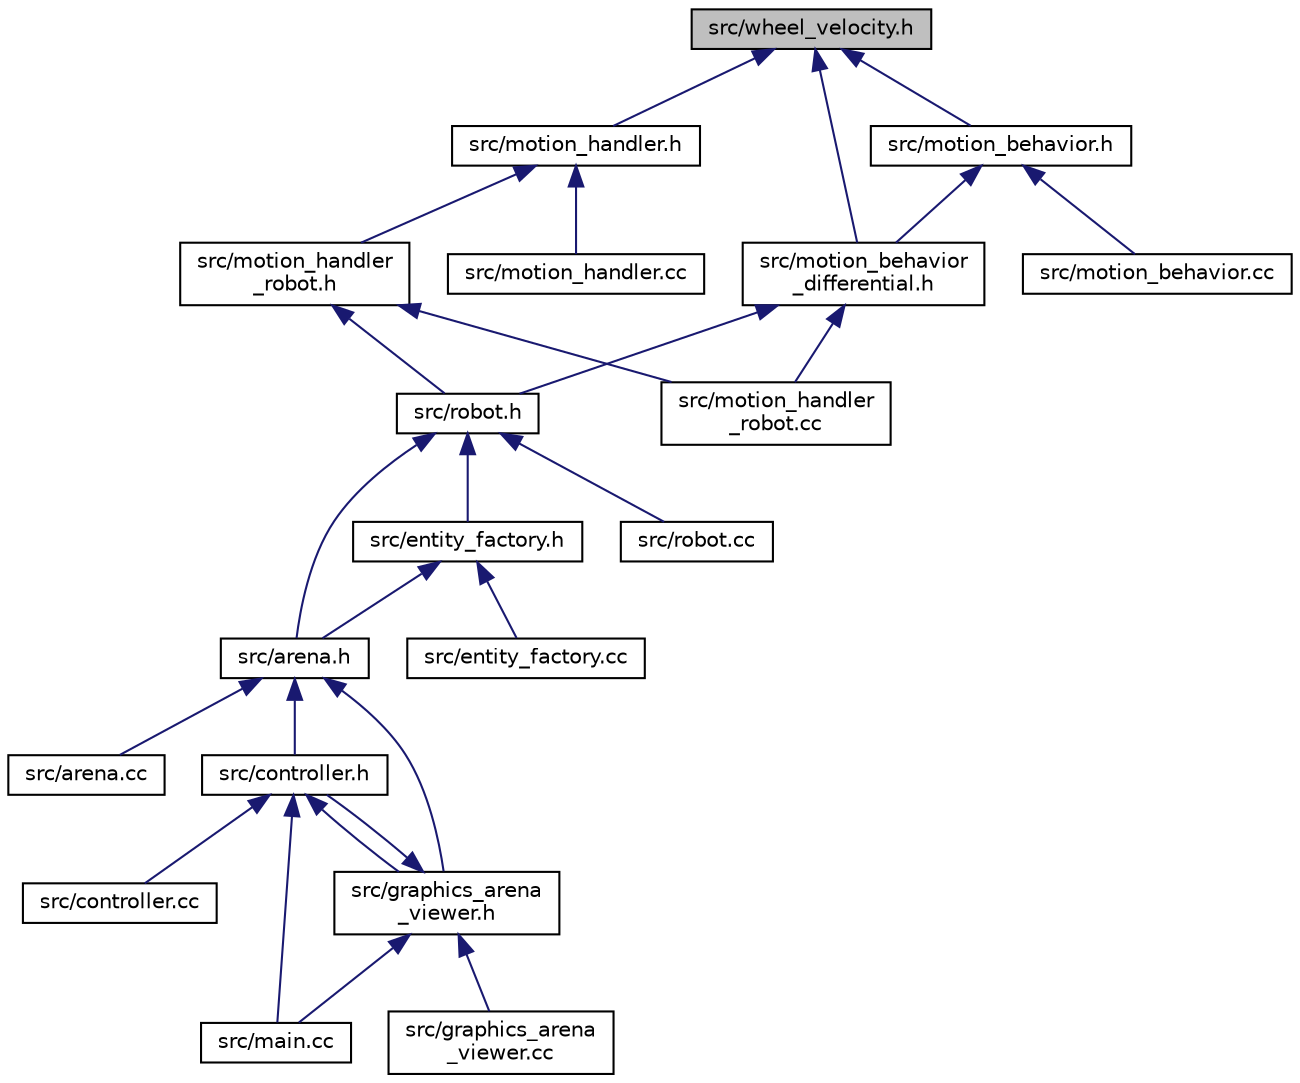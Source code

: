 digraph "src/wheel_velocity.h"
{
  edge [fontname="Helvetica",fontsize="10",labelfontname="Helvetica",labelfontsize="10"];
  node [fontname="Helvetica",fontsize="10",shape=record];
  Node1 [label="src/wheel_velocity.h",height=0.2,width=0.4,color="black", fillcolor="grey75", style="filled", fontcolor="black"];
  Node1 -> Node2 [dir="back",color="midnightblue",fontsize="10",style="solid"];
  Node2 [label="src/motion_handler.h",height=0.2,width=0.4,color="black", fillcolor="white", style="filled",URL="$motion__handler_8h.html"];
  Node2 -> Node3 [dir="back",color="midnightblue",fontsize="10",style="solid"];
  Node3 [label="src/motion_handler\l_robot.h",height=0.2,width=0.4,color="black", fillcolor="white", style="filled",URL="$motion__handler__robot_8h.html"];
  Node3 -> Node4 [dir="back",color="midnightblue",fontsize="10",style="solid"];
  Node4 [label="src/robot.h",height=0.2,width=0.4,color="black", fillcolor="white", style="filled",URL="$robot_8h.html"];
  Node4 -> Node5 [dir="back",color="midnightblue",fontsize="10",style="solid"];
  Node5 [label="src/entity_factory.h",height=0.2,width=0.4,color="black", fillcolor="white", style="filled",URL="$entity__factory_8h.html"];
  Node5 -> Node6 [dir="back",color="midnightblue",fontsize="10",style="solid"];
  Node6 [label="src/arena.h",height=0.2,width=0.4,color="black", fillcolor="white", style="filled",URL="$arena_8h.html"];
  Node6 -> Node7 [dir="back",color="midnightblue",fontsize="10",style="solid"];
  Node7 [label="src/arena.cc",height=0.2,width=0.4,color="black", fillcolor="white", style="filled",URL="$arena_8cc.html"];
  Node6 -> Node8 [dir="back",color="midnightblue",fontsize="10",style="solid"];
  Node8 [label="src/controller.h",height=0.2,width=0.4,color="black", fillcolor="white", style="filled",URL="$controller_8h.html"];
  Node8 -> Node9 [dir="back",color="midnightblue",fontsize="10",style="solid"];
  Node9 [label="src/controller.cc",height=0.2,width=0.4,color="black", fillcolor="white", style="filled",URL="$controller_8cc.html"];
  Node8 -> Node10 [dir="back",color="midnightblue",fontsize="10",style="solid"];
  Node10 [label="src/graphics_arena\l_viewer.h",height=0.2,width=0.4,color="black", fillcolor="white", style="filled",URL="$graphics__arena__viewer_8h.html"];
  Node10 -> Node8 [dir="back",color="midnightblue",fontsize="10",style="solid"];
  Node10 -> Node11 [dir="back",color="midnightblue",fontsize="10",style="solid"];
  Node11 [label="src/graphics_arena\l_viewer.cc",height=0.2,width=0.4,color="black", fillcolor="white", style="filled",URL="$graphics__arena__viewer_8cc.html"];
  Node10 -> Node12 [dir="back",color="midnightblue",fontsize="10",style="solid"];
  Node12 [label="src/main.cc",height=0.2,width=0.4,color="black", fillcolor="white", style="filled",URL="$main_8cc.html"];
  Node8 -> Node12 [dir="back",color="midnightblue",fontsize="10",style="solid"];
  Node6 -> Node10 [dir="back",color="midnightblue",fontsize="10",style="solid"];
  Node5 -> Node13 [dir="back",color="midnightblue",fontsize="10",style="solid"];
  Node13 [label="src/entity_factory.cc",height=0.2,width=0.4,color="black", fillcolor="white", style="filled",URL="$entity__factory_8cc.html"];
  Node4 -> Node6 [dir="back",color="midnightblue",fontsize="10",style="solid"];
  Node4 -> Node14 [dir="back",color="midnightblue",fontsize="10",style="solid"];
  Node14 [label="src/robot.cc",height=0.2,width=0.4,color="black", fillcolor="white", style="filled",URL="$robot_8cc.html"];
  Node3 -> Node15 [dir="back",color="midnightblue",fontsize="10",style="solid"];
  Node15 [label="src/motion_handler\l_robot.cc",height=0.2,width=0.4,color="black", fillcolor="white", style="filled",URL="$motion__handler__robot_8cc.html"];
  Node2 -> Node16 [dir="back",color="midnightblue",fontsize="10",style="solid"];
  Node16 [label="src/motion_handler.cc",height=0.2,width=0.4,color="black", fillcolor="white", style="filled",URL="$motion__handler_8cc.html"];
  Node1 -> Node17 [dir="back",color="midnightblue",fontsize="10",style="solid"];
  Node17 [label="src/motion_behavior\l_differential.h",height=0.2,width=0.4,color="black", fillcolor="white", style="filled",URL="$motion__behavior__differential_8h.html"];
  Node17 -> Node4 [dir="back",color="midnightblue",fontsize="10",style="solid"];
  Node17 -> Node15 [dir="back",color="midnightblue",fontsize="10",style="solid"];
  Node1 -> Node18 [dir="back",color="midnightblue",fontsize="10",style="solid"];
  Node18 [label="src/motion_behavior.h",height=0.2,width=0.4,color="black", fillcolor="white", style="filled",URL="$motion__behavior_8h.html"];
  Node18 -> Node17 [dir="back",color="midnightblue",fontsize="10",style="solid"];
  Node18 -> Node19 [dir="back",color="midnightblue",fontsize="10",style="solid"];
  Node19 [label="src/motion_behavior.cc",height=0.2,width=0.4,color="black", fillcolor="white", style="filled",URL="$motion__behavior_8cc.html"];
}
